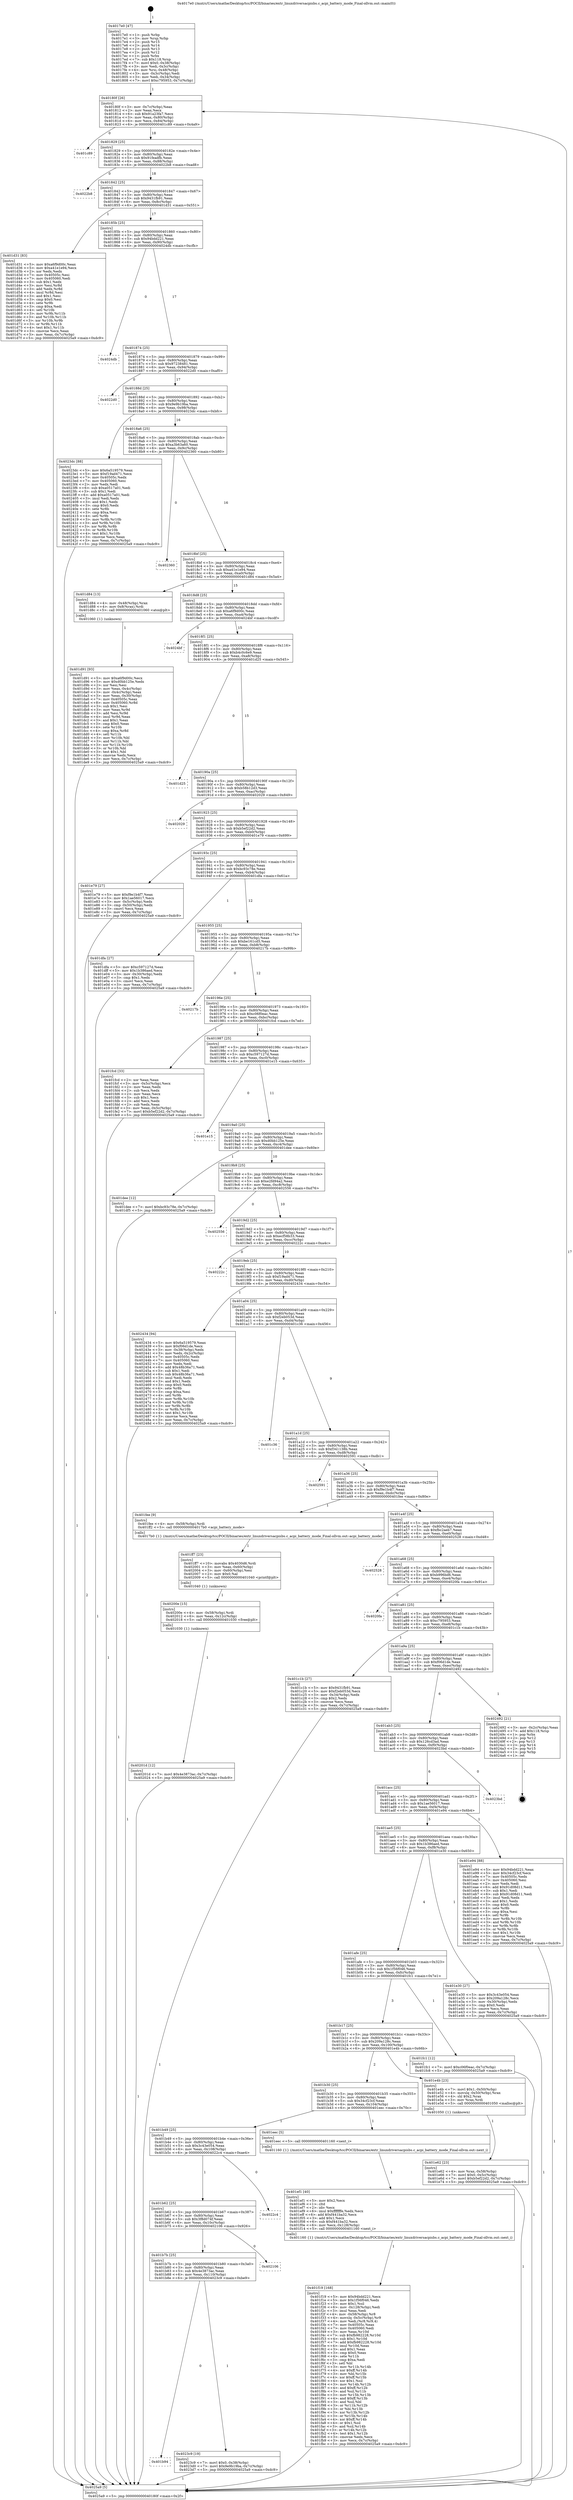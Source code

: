 digraph "0x4017e0" {
  label = "0x4017e0 (/mnt/c/Users/mathe/Desktop/tcc/POCII/binaries/extr_linuxdriversacpisbs.c_acpi_battery_mode_Final-ollvm.out::main(0))"
  labelloc = "t"
  node[shape=record]

  Entry [label="",width=0.3,height=0.3,shape=circle,fillcolor=black,style=filled]
  "0x40180f" [label="{
     0x40180f [26]\l
     | [instrs]\l
     &nbsp;&nbsp;0x40180f \<+3\>: mov -0x7c(%rbp),%eax\l
     &nbsp;&nbsp;0x401812 \<+2\>: mov %eax,%ecx\l
     &nbsp;&nbsp;0x401814 \<+6\>: sub $0x91a23fa7,%ecx\l
     &nbsp;&nbsp;0x40181a \<+3\>: mov %eax,-0x80(%rbp)\l
     &nbsp;&nbsp;0x40181d \<+6\>: mov %ecx,-0x84(%rbp)\l
     &nbsp;&nbsp;0x401823 \<+6\>: je 0000000000401c89 \<main+0x4a9\>\l
  }"]
  "0x401c89" [label="{
     0x401c89\l
  }", style=dashed]
  "0x401829" [label="{
     0x401829 [25]\l
     | [instrs]\l
     &nbsp;&nbsp;0x401829 \<+5\>: jmp 000000000040182e \<main+0x4e\>\l
     &nbsp;&nbsp;0x40182e \<+3\>: mov -0x80(%rbp),%eax\l
     &nbsp;&nbsp;0x401831 \<+5\>: sub $0x91feadfb,%eax\l
     &nbsp;&nbsp;0x401836 \<+6\>: mov %eax,-0x88(%rbp)\l
     &nbsp;&nbsp;0x40183c \<+6\>: je 00000000004022b8 \<main+0xad8\>\l
  }"]
  Exit [label="",width=0.3,height=0.3,shape=circle,fillcolor=black,style=filled,peripheries=2]
  "0x4022b8" [label="{
     0x4022b8\l
  }", style=dashed]
  "0x401842" [label="{
     0x401842 [25]\l
     | [instrs]\l
     &nbsp;&nbsp;0x401842 \<+5\>: jmp 0000000000401847 \<main+0x67\>\l
     &nbsp;&nbsp;0x401847 \<+3\>: mov -0x80(%rbp),%eax\l
     &nbsp;&nbsp;0x40184a \<+5\>: sub $0x9431fb91,%eax\l
     &nbsp;&nbsp;0x40184f \<+6\>: mov %eax,-0x8c(%rbp)\l
     &nbsp;&nbsp;0x401855 \<+6\>: je 0000000000401d31 \<main+0x551\>\l
  }"]
  "0x401b94" [label="{
     0x401b94\l
  }", style=dashed]
  "0x401d31" [label="{
     0x401d31 [83]\l
     | [instrs]\l
     &nbsp;&nbsp;0x401d31 \<+5\>: mov $0xa6f9d00c,%eax\l
     &nbsp;&nbsp;0x401d36 \<+5\>: mov $0xa41e1e94,%ecx\l
     &nbsp;&nbsp;0x401d3b \<+2\>: xor %edx,%edx\l
     &nbsp;&nbsp;0x401d3d \<+7\>: mov 0x40505c,%esi\l
     &nbsp;&nbsp;0x401d44 \<+7\>: mov 0x405060,%edi\l
     &nbsp;&nbsp;0x401d4b \<+3\>: sub $0x1,%edx\l
     &nbsp;&nbsp;0x401d4e \<+3\>: mov %esi,%r8d\l
     &nbsp;&nbsp;0x401d51 \<+3\>: add %edx,%r8d\l
     &nbsp;&nbsp;0x401d54 \<+4\>: imul %r8d,%esi\l
     &nbsp;&nbsp;0x401d58 \<+3\>: and $0x1,%esi\l
     &nbsp;&nbsp;0x401d5b \<+3\>: cmp $0x0,%esi\l
     &nbsp;&nbsp;0x401d5e \<+4\>: sete %r9b\l
     &nbsp;&nbsp;0x401d62 \<+3\>: cmp $0xa,%edi\l
     &nbsp;&nbsp;0x401d65 \<+4\>: setl %r10b\l
     &nbsp;&nbsp;0x401d69 \<+3\>: mov %r9b,%r11b\l
     &nbsp;&nbsp;0x401d6c \<+3\>: and %r10b,%r11b\l
     &nbsp;&nbsp;0x401d6f \<+3\>: xor %r10b,%r9b\l
     &nbsp;&nbsp;0x401d72 \<+3\>: or %r9b,%r11b\l
     &nbsp;&nbsp;0x401d75 \<+4\>: test $0x1,%r11b\l
     &nbsp;&nbsp;0x401d79 \<+3\>: cmovne %ecx,%eax\l
     &nbsp;&nbsp;0x401d7c \<+3\>: mov %eax,-0x7c(%rbp)\l
     &nbsp;&nbsp;0x401d7f \<+5\>: jmp 00000000004025a9 \<main+0xdc9\>\l
  }"]
  "0x40185b" [label="{
     0x40185b [25]\l
     | [instrs]\l
     &nbsp;&nbsp;0x40185b \<+5\>: jmp 0000000000401860 \<main+0x80\>\l
     &nbsp;&nbsp;0x401860 \<+3\>: mov -0x80(%rbp),%eax\l
     &nbsp;&nbsp;0x401863 \<+5\>: sub $0x94bdd221,%eax\l
     &nbsp;&nbsp;0x401868 \<+6\>: mov %eax,-0x90(%rbp)\l
     &nbsp;&nbsp;0x40186e \<+6\>: je 00000000004024db \<main+0xcfb\>\l
  }"]
  "0x4023c9" [label="{
     0x4023c9 [19]\l
     | [instrs]\l
     &nbsp;&nbsp;0x4023c9 \<+7\>: movl $0x0,-0x38(%rbp)\l
     &nbsp;&nbsp;0x4023d0 \<+7\>: movl $0x9e9b19ba,-0x7c(%rbp)\l
     &nbsp;&nbsp;0x4023d7 \<+5\>: jmp 00000000004025a9 \<main+0xdc9\>\l
  }"]
  "0x4024db" [label="{
     0x4024db\l
  }", style=dashed]
  "0x401874" [label="{
     0x401874 [25]\l
     | [instrs]\l
     &nbsp;&nbsp;0x401874 \<+5\>: jmp 0000000000401879 \<main+0x99\>\l
     &nbsp;&nbsp;0x401879 \<+3\>: mov -0x80(%rbp),%eax\l
     &nbsp;&nbsp;0x40187c \<+5\>: sub $0x97238481,%eax\l
     &nbsp;&nbsp;0x401881 \<+6\>: mov %eax,-0x94(%rbp)\l
     &nbsp;&nbsp;0x401887 \<+6\>: je 00000000004022d0 \<main+0xaf0\>\l
  }"]
  "0x401b7b" [label="{
     0x401b7b [25]\l
     | [instrs]\l
     &nbsp;&nbsp;0x401b7b \<+5\>: jmp 0000000000401b80 \<main+0x3a0\>\l
     &nbsp;&nbsp;0x401b80 \<+3\>: mov -0x80(%rbp),%eax\l
     &nbsp;&nbsp;0x401b83 \<+5\>: sub $0x4e3873ac,%eax\l
     &nbsp;&nbsp;0x401b88 \<+6\>: mov %eax,-0x110(%rbp)\l
     &nbsp;&nbsp;0x401b8e \<+6\>: je 00000000004023c9 \<main+0xbe9\>\l
  }"]
  "0x4022d0" [label="{
     0x4022d0\l
  }", style=dashed]
  "0x40188d" [label="{
     0x40188d [25]\l
     | [instrs]\l
     &nbsp;&nbsp;0x40188d \<+5\>: jmp 0000000000401892 \<main+0xb2\>\l
     &nbsp;&nbsp;0x401892 \<+3\>: mov -0x80(%rbp),%eax\l
     &nbsp;&nbsp;0x401895 \<+5\>: sub $0x9e9b19ba,%eax\l
     &nbsp;&nbsp;0x40189a \<+6\>: mov %eax,-0x98(%rbp)\l
     &nbsp;&nbsp;0x4018a0 \<+6\>: je 00000000004023dc \<main+0xbfc\>\l
  }"]
  "0x402106" [label="{
     0x402106\l
  }", style=dashed]
  "0x4023dc" [label="{
     0x4023dc [88]\l
     | [instrs]\l
     &nbsp;&nbsp;0x4023dc \<+5\>: mov $0x6a519579,%eax\l
     &nbsp;&nbsp;0x4023e1 \<+5\>: mov $0xf19ad471,%ecx\l
     &nbsp;&nbsp;0x4023e6 \<+7\>: mov 0x40505c,%edx\l
     &nbsp;&nbsp;0x4023ed \<+7\>: mov 0x405060,%esi\l
     &nbsp;&nbsp;0x4023f4 \<+2\>: mov %edx,%edi\l
     &nbsp;&nbsp;0x4023f6 \<+6\>: sub $0xa0517a01,%edi\l
     &nbsp;&nbsp;0x4023fc \<+3\>: sub $0x1,%edi\l
     &nbsp;&nbsp;0x4023ff \<+6\>: add $0xa0517a01,%edi\l
     &nbsp;&nbsp;0x402405 \<+3\>: imul %edi,%edx\l
     &nbsp;&nbsp;0x402408 \<+3\>: and $0x1,%edx\l
     &nbsp;&nbsp;0x40240b \<+3\>: cmp $0x0,%edx\l
     &nbsp;&nbsp;0x40240e \<+4\>: sete %r8b\l
     &nbsp;&nbsp;0x402412 \<+3\>: cmp $0xa,%esi\l
     &nbsp;&nbsp;0x402415 \<+4\>: setl %r9b\l
     &nbsp;&nbsp;0x402419 \<+3\>: mov %r8b,%r10b\l
     &nbsp;&nbsp;0x40241c \<+3\>: and %r9b,%r10b\l
     &nbsp;&nbsp;0x40241f \<+3\>: xor %r9b,%r8b\l
     &nbsp;&nbsp;0x402422 \<+3\>: or %r8b,%r10b\l
     &nbsp;&nbsp;0x402425 \<+4\>: test $0x1,%r10b\l
     &nbsp;&nbsp;0x402429 \<+3\>: cmovne %ecx,%eax\l
     &nbsp;&nbsp;0x40242c \<+3\>: mov %eax,-0x7c(%rbp)\l
     &nbsp;&nbsp;0x40242f \<+5\>: jmp 00000000004025a9 \<main+0xdc9\>\l
  }"]
  "0x4018a6" [label="{
     0x4018a6 [25]\l
     | [instrs]\l
     &nbsp;&nbsp;0x4018a6 \<+5\>: jmp 00000000004018ab \<main+0xcb\>\l
     &nbsp;&nbsp;0x4018ab \<+3\>: mov -0x80(%rbp),%eax\l
     &nbsp;&nbsp;0x4018ae \<+5\>: sub $0xa3b63a60,%eax\l
     &nbsp;&nbsp;0x4018b3 \<+6\>: mov %eax,-0x9c(%rbp)\l
     &nbsp;&nbsp;0x4018b9 \<+6\>: je 0000000000402360 \<main+0xb80\>\l
  }"]
  "0x401b62" [label="{
     0x401b62 [25]\l
     | [instrs]\l
     &nbsp;&nbsp;0x401b62 \<+5\>: jmp 0000000000401b67 \<main+0x387\>\l
     &nbsp;&nbsp;0x401b67 \<+3\>: mov -0x80(%rbp),%eax\l
     &nbsp;&nbsp;0x401b6a \<+5\>: sub $0x3f8d074f,%eax\l
     &nbsp;&nbsp;0x401b6f \<+6\>: mov %eax,-0x10c(%rbp)\l
     &nbsp;&nbsp;0x401b75 \<+6\>: je 0000000000402106 \<main+0x926\>\l
  }"]
  "0x402360" [label="{
     0x402360\l
  }", style=dashed]
  "0x4018bf" [label="{
     0x4018bf [25]\l
     | [instrs]\l
     &nbsp;&nbsp;0x4018bf \<+5\>: jmp 00000000004018c4 \<main+0xe4\>\l
     &nbsp;&nbsp;0x4018c4 \<+3\>: mov -0x80(%rbp),%eax\l
     &nbsp;&nbsp;0x4018c7 \<+5\>: sub $0xa41e1e94,%eax\l
     &nbsp;&nbsp;0x4018cc \<+6\>: mov %eax,-0xa0(%rbp)\l
     &nbsp;&nbsp;0x4018d2 \<+6\>: je 0000000000401d84 \<main+0x5a4\>\l
  }"]
  "0x4022c4" [label="{
     0x4022c4\l
  }", style=dashed]
  "0x401d84" [label="{
     0x401d84 [13]\l
     | [instrs]\l
     &nbsp;&nbsp;0x401d84 \<+4\>: mov -0x48(%rbp),%rax\l
     &nbsp;&nbsp;0x401d88 \<+4\>: mov 0x8(%rax),%rdi\l
     &nbsp;&nbsp;0x401d8c \<+5\>: call 0000000000401060 \<atoi@plt\>\l
     | [calls]\l
     &nbsp;&nbsp;0x401060 \{1\} (unknown)\l
  }"]
  "0x4018d8" [label="{
     0x4018d8 [25]\l
     | [instrs]\l
     &nbsp;&nbsp;0x4018d8 \<+5\>: jmp 00000000004018dd \<main+0xfd\>\l
     &nbsp;&nbsp;0x4018dd \<+3\>: mov -0x80(%rbp),%eax\l
     &nbsp;&nbsp;0x4018e0 \<+5\>: sub $0xa6f9d00c,%eax\l
     &nbsp;&nbsp;0x4018e5 \<+6\>: mov %eax,-0xa4(%rbp)\l
     &nbsp;&nbsp;0x4018eb \<+6\>: je 00000000004024bf \<main+0xcdf\>\l
  }"]
  "0x40201d" [label="{
     0x40201d [12]\l
     | [instrs]\l
     &nbsp;&nbsp;0x40201d \<+7\>: movl $0x4e3873ac,-0x7c(%rbp)\l
     &nbsp;&nbsp;0x402024 \<+5\>: jmp 00000000004025a9 \<main+0xdc9\>\l
  }"]
  "0x4024bf" [label="{
     0x4024bf\l
  }", style=dashed]
  "0x4018f1" [label="{
     0x4018f1 [25]\l
     | [instrs]\l
     &nbsp;&nbsp;0x4018f1 \<+5\>: jmp 00000000004018f6 \<main+0x116\>\l
     &nbsp;&nbsp;0x4018f6 \<+3\>: mov -0x80(%rbp),%eax\l
     &nbsp;&nbsp;0x4018f9 \<+5\>: sub $0xb4c0c6e9,%eax\l
     &nbsp;&nbsp;0x4018fe \<+6\>: mov %eax,-0xa8(%rbp)\l
     &nbsp;&nbsp;0x401904 \<+6\>: je 0000000000401d25 \<main+0x545\>\l
  }"]
  "0x40200e" [label="{
     0x40200e [15]\l
     | [instrs]\l
     &nbsp;&nbsp;0x40200e \<+4\>: mov -0x58(%rbp),%rdi\l
     &nbsp;&nbsp;0x402012 \<+6\>: mov %eax,-0x12c(%rbp)\l
     &nbsp;&nbsp;0x402018 \<+5\>: call 0000000000401030 \<free@plt\>\l
     | [calls]\l
     &nbsp;&nbsp;0x401030 \{1\} (unknown)\l
  }"]
  "0x401d25" [label="{
     0x401d25\l
  }", style=dashed]
  "0x40190a" [label="{
     0x40190a [25]\l
     | [instrs]\l
     &nbsp;&nbsp;0x40190a \<+5\>: jmp 000000000040190f \<main+0x12f\>\l
     &nbsp;&nbsp;0x40190f \<+3\>: mov -0x80(%rbp),%eax\l
     &nbsp;&nbsp;0x401912 \<+5\>: sub $0xb58b12d3,%eax\l
     &nbsp;&nbsp;0x401917 \<+6\>: mov %eax,-0xac(%rbp)\l
     &nbsp;&nbsp;0x40191d \<+6\>: je 0000000000402029 \<main+0x849\>\l
  }"]
  "0x401ff7" [label="{
     0x401ff7 [23]\l
     | [instrs]\l
     &nbsp;&nbsp;0x401ff7 \<+10\>: movabs $0x4030d6,%rdi\l
     &nbsp;&nbsp;0x402001 \<+3\>: mov %eax,-0x60(%rbp)\l
     &nbsp;&nbsp;0x402004 \<+3\>: mov -0x60(%rbp),%esi\l
     &nbsp;&nbsp;0x402007 \<+2\>: mov $0x0,%al\l
     &nbsp;&nbsp;0x402009 \<+5\>: call 0000000000401040 \<printf@plt\>\l
     | [calls]\l
     &nbsp;&nbsp;0x401040 \{1\} (unknown)\l
  }"]
  "0x402029" [label="{
     0x402029\l
  }", style=dashed]
  "0x401923" [label="{
     0x401923 [25]\l
     | [instrs]\l
     &nbsp;&nbsp;0x401923 \<+5\>: jmp 0000000000401928 \<main+0x148\>\l
     &nbsp;&nbsp;0x401928 \<+3\>: mov -0x80(%rbp),%eax\l
     &nbsp;&nbsp;0x40192b \<+5\>: sub $0xb5ef22d2,%eax\l
     &nbsp;&nbsp;0x401930 \<+6\>: mov %eax,-0xb0(%rbp)\l
     &nbsp;&nbsp;0x401936 \<+6\>: je 0000000000401e79 \<main+0x699\>\l
  }"]
  "0x401f19" [label="{
     0x401f19 [168]\l
     | [instrs]\l
     &nbsp;&nbsp;0x401f19 \<+5\>: mov $0x94bdd221,%ecx\l
     &nbsp;&nbsp;0x401f1e \<+5\>: mov $0x1f56f046,%edx\l
     &nbsp;&nbsp;0x401f23 \<+3\>: mov $0x1,%sil\l
     &nbsp;&nbsp;0x401f26 \<+6\>: mov -0x128(%rbp),%edi\l
     &nbsp;&nbsp;0x401f2c \<+3\>: imul %eax,%edi\l
     &nbsp;&nbsp;0x401f2f \<+4\>: mov -0x58(%rbp),%r8\l
     &nbsp;&nbsp;0x401f33 \<+4\>: movslq -0x5c(%rbp),%r9\l
     &nbsp;&nbsp;0x401f37 \<+4\>: mov %edi,(%r8,%r9,4)\l
     &nbsp;&nbsp;0x401f3b \<+7\>: mov 0x40505c,%eax\l
     &nbsp;&nbsp;0x401f42 \<+7\>: mov 0x405060,%edi\l
     &nbsp;&nbsp;0x401f49 \<+3\>: mov %eax,%r10d\l
     &nbsp;&nbsp;0x401f4c \<+7\>: sub $0xfb982228,%r10d\l
     &nbsp;&nbsp;0x401f53 \<+4\>: sub $0x1,%r10d\l
     &nbsp;&nbsp;0x401f57 \<+7\>: add $0xfb982228,%r10d\l
     &nbsp;&nbsp;0x401f5e \<+4\>: imul %r10d,%eax\l
     &nbsp;&nbsp;0x401f62 \<+3\>: and $0x1,%eax\l
     &nbsp;&nbsp;0x401f65 \<+3\>: cmp $0x0,%eax\l
     &nbsp;&nbsp;0x401f68 \<+4\>: sete %r11b\l
     &nbsp;&nbsp;0x401f6c \<+3\>: cmp $0xa,%edi\l
     &nbsp;&nbsp;0x401f6f \<+3\>: setl %bl\l
     &nbsp;&nbsp;0x401f72 \<+3\>: mov %r11b,%r14b\l
     &nbsp;&nbsp;0x401f75 \<+4\>: xor $0xff,%r14b\l
     &nbsp;&nbsp;0x401f79 \<+3\>: mov %bl,%r15b\l
     &nbsp;&nbsp;0x401f7c \<+4\>: xor $0xff,%r15b\l
     &nbsp;&nbsp;0x401f80 \<+4\>: xor $0x1,%sil\l
     &nbsp;&nbsp;0x401f84 \<+3\>: mov %r14b,%r12b\l
     &nbsp;&nbsp;0x401f87 \<+4\>: and $0xff,%r12b\l
     &nbsp;&nbsp;0x401f8b \<+3\>: and %sil,%r11b\l
     &nbsp;&nbsp;0x401f8e \<+3\>: mov %r15b,%r13b\l
     &nbsp;&nbsp;0x401f91 \<+4\>: and $0xff,%r13b\l
     &nbsp;&nbsp;0x401f95 \<+3\>: and %sil,%bl\l
     &nbsp;&nbsp;0x401f98 \<+3\>: or %r11b,%r12b\l
     &nbsp;&nbsp;0x401f9b \<+3\>: or %bl,%r13b\l
     &nbsp;&nbsp;0x401f9e \<+3\>: xor %r13b,%r12b\l
     &nbsp;&nbsp;0x401fa1 \<+3\>: or %r15b,%r14b\l
     &nbsp;&nbsp;0x401fa4 \<+4\>: xor $0xff,%r14b\l
     &nbsp;&nbsp;0x401fa8 \<+4\>: or $0x1,%sil\l
     &nbsp;&nbsp;0x401fac \<+3\>: and %sil,%r14b\l
     &nbsp;&nbsp;0x401faf \<+3\>: or %r14b,%r12b\l
     &nbsp;&nbsp;0x401fb2 \<+4\>: test $0x1,%r12b\l
     &nbsp;&nbsp;0x401fb6 \<+3\>: cmovne %edx,%ecx\l
     &nbsp;&nbsp;0x401fb9 \<+3\>: mov %ecx,-0x7c(%rbp)\l
     &nbsp;&nbsp;0x401fbc \<+5\>: jmp 00000000004025a9 \<main+0xdc9\>\l
  }"]
  "0x401e79" [label="{
     0x401e79 [27]\l
     | [instrs]\l
     &nbsp;&nbsp;0x401e79 \<+5\>: mov $0xf9e1b4f7,%eax\l
     &nbsp;&nbsp;0x401e7e \<+5\>: mov $0x1ae56017,%ecx\l
     &nbsp;&nbsp;0x401e83 \<+3\>: mov -0x5c(%rbp),%edx\l
     &nbsp;&nbsp;0x401e86 \<+3\>: cmp -0x50(%rbp),%edx\l
     &nbsp;&nbsp;0x401e89 \<+3\>: cmovl %ecx,%eax\l
     &nbsp;&nbsp;0x401e8c \<+3\>: mov %eax,-0x7c(%rbp)\l
     &nbsp;&nbsp;0x401e8f \<+5\>: jmp 00000000004025a9 \<main+0xdc9\>\l
  }"]
  "0x40193c" [label="{
     0x40193c [25]\l
     | [instrs]\l
     &nbsp;&nbsp;0x40193c \<+5\>: jmp 0000000000401941 \<main+0x161\>\l
     &nbsp;&nbsp;0x401941 \<+3\>: mov -0x80(%rbp),%eax\l
     &nbsp;&nbsp;0x401944 \<+5\>: sub $0xbc93c78e,%eax\l
     &nbsp;&nbsp;0x401949 \<+6\>: mov %eax,-0xb4(%rbp)\l
     &nbsp;&nbsp;0x40194f \<+6\>: je 0000000000401dfa \<main+0x61a\>\l
  }"]
  "0x401ef1" [label="{
     0x401ef1 [40]\l
     | [instrs]\l
     &nbsp;&nbsp;0x401ef1 \<+5\>: mov $0x2,%ecx\l
     &nbsp;&nbsp;0x401ef6 \<+1\>: cltd\l
     &nbsp;&nbsp;0x401ef7 \<+2\>: idiv %ecx\l
     &nbsp;&nbsp;0x401ef9 \<+6\>: imul $0xfffffffe,%edx,%ecx\l
     &nbsp;&nbsp;0x401eff \<+6\>: add $0xf441ba32,%ecx\l
     &nbsp;&nbsp;0x401f05 \<+3\>: add $0x1,%ecx\l
     &nbsp;&nbsp;0x401f08 \<+6\>: sub $0xf441ba32,%ecx\l
     &nbsp;&nbsp;0x401f0e \<+6\>: mov %ecx,-0x128(%rbp)\l
     &nbsp;&nbsp;0x401f14 \<+5\>: call 0000000000401160 \<next_i\>\l
     | [calls]\l
     &nbsp;&nbsp;0x401160 \{1\} (/mnt/c/Users/mathe/Desktop/tcc/POCII/binaries/extr_linuxdriversacpisbs.c_acpi_battery_mode_Final-ollvm.out::next_i)\l
  }"]
  "0x401dfa" [label="{
     0x401dfa [27]\l
     | [instrs]\l
     &nbsp;&nbsp;0x401dfa \<+5\>: mov $0xc597127d,%eax\l
     &nbsp;&nbsp;0x401dff \<+5\>: mov $0x1b386aed,%ecx\l
     &nbsp;&nbsp;0x401e04 \<+3\>: mov -0x30(%rbp),%edx\l
     &nbsp;&nbsp;0x401e07 \<+3\>: cmp $0x1,%edx\l
     &nbsp;&nbsp;0x401e0a \<+3\>: cmovl %ecx,%eax\l
     &nbsp;&nbsp;0x401e0d \<+3\>: mov %eax,-0x7c(%rbp)\l
     &nbsp;&nbsp;0x401e10 \<+5\>: jmp 00000000004025a9 \<main+0xdc9\>\l
  }"]
  "0x401955" [label="{
     0x401955 [25]\l
     | [instrs]\l
     &nbsp;&nbsp;0x401955 \<+5\>: jmp 000000000040195a \<main+0x17a\>\l
     &nbsp;&nbsp;0x40195a \<+3\>: mov -0x80(%rbp),%eax\l
     &nbsp;&nbsp;0x40195d \<+5\>: sub $0xbe161cd5,%eax\l
     &nbsp;&nbsp;0x401962 \<+6\>: mov %eax,-0xb8(%rbp)\l
     &nbsp;&nbsp;0x401968 \<+6\>: je 000000000040217b \<main+0x99b\>\l
  }"]
  "0x401b49" [label="{
     0x401b49 [25]\l
     | [instrs]\l
     &nbsp;&nbsp;0x401b49 \<+5\>: jmp 0000000000401b4e \<main+0x36e\>\l
     &nbsp;&nbsp;0x401b4e \<+3\>: mov -0x80(%rbp),%eax\l
     &nbsp;&nbsp;0x401b51 \<+5\>: sub $0x3c43e054,%eax\l
     &nbsp;&nbsp;0x401b56 \<+6\>: mov %eax,-0x108(%rbp)\l
     &nbsp;&nbsp;0x401b5c \<+6\>: je 00000000004022c4 \<main+0xae4\>\l
  }"]
  "0x40217b" [label="{
     0x40217b\l
  }", style=dashed]
  "0x40196e" [label="{
     0x40196e [25]\l
     | [instrs]\l
     &nbsp;&nbsp;0x40196e \<+5\>: jmp 0000000000401973 \<main+0x193\>\l
     &nbsp;&nbsp;0x401973 \<+3\>: mov -0x80(%rbp),%eax\l
     &nbsp;&nbsp;0x401976 \<+5\>: sub $0xc06f0eac,%eax\l
     &nbsp;&nbsp;0x40197b \<+6\>: mov %eax,-0xbc(%rbp)\l
     &nbsp;&nbsp;0x401981 \<+6\>: je 0000000000401fcd \<main+0x7ed\>\l
  }"]
  "0x401eec" [label="{
     0x401eec [5]\l
     | [instrs]\l
     &nbsp;&nbsp;0x401eec \<+5\>: call 0000000000401160 \<next_i\>\l
     | [calls]\l
     &nbsp;&nbsp;0x401160 \{1\} (/mnt/c/Users/mathe/Desktop/tcc/POCII/binaries/extr_linuxdriversacpisbs.c_acpi_battery_mode_Final-ollvm.out::next_i)\l
  }"]
  "0x401fcd" [label="{
     0x401fcd [33]\l
     | [instrs]\l
     &nbsp;&nbsp;0x401fcd \<+2\>: xor %eax,%eax\l
     &nbsp;&nbsp;0x401fcf \<+3\>: mov -0x5c(%rbp),%ecx\l
     &nbsp;&nbsp;0x401fd2 \<+2\>: mov %eax,%edx\l
     &nbsp;&nbsp;0x401fd4 \<+2\>: sub %ecx,%edx\l
     &nbsp;&nbsp;0x401fd6 \<+2\>: mov %eax,%ecx\l
     &nbsp;&nbsp;0x401fd8 \<+3\>: sub $0x1,%ecx\l
     &nbsp;&nbsp;0x401fdb \<+2\>: add %ecx,%edx\l
     &nbsp;&nbsp;0x401fdd \<+2\>: sub %edx,%eax\l
     &nbsp;&nbsp;0x401fdf \<+3\>: mov %eax,-0x5c(%rbp)\l
     &nbsp;&nbsp;0x401fe2 \<+7\>: movl $0xb5ef22d2,-0x7c(%rbp)\l
     &nbsp;&nbsp;0x401fe9 \<+5\>: jmp 00000000004025a9 \<main+0xdc9\>\l
  }"]
  "0x401987" [label="{
     0x401987 [25]\l
     | [instrs]\l
     &nbsp;&nbsp;0x401987 \<+5\>: jmp 000000000040198c \<main+0x1ac\>\l
     &nbsp;&nbsp;0x40198c \<+3\>: mov -0x80(%rbp),%eax\l
     &nbsp;&nbsp;0x40198f \<+5\>: sub $0xc597127d,%eax\l
     &nbsp;&nbsp;0x401994 \<+6\>: mov %eax,-0xc0(%rbp)\l
     &nbsp;&nbsp;0x40199a \<+6\>: je 0000000000401e15 \<main+0x635\>\l
  }"]
  "0x401e62" [label="{
     0x401e62 [23]\l
     | [instrs]\l
     &nbsp;&nbsp;0x401e62 \<+4\>: mov %rax,-0x58(%rbp)\l
     &nbsp;&nbsp;0x401e66 \<+7\>: movl $0x0,-0x5c(%rbp)\l
     &nbsp;&nbsp;0x401e6d \<+7\>: movl $0xb5ef22d2,-0x7c(%rbp)\l
     &nbsp;&nbsp;0x401e74 \<+5\>: jmp 00000000004025a9 \<main+0xdc9\>\l
  }"]
  "0x401e15" [label="{
     0x401e15\l
  }", style=dashed]
  "0x4019a0" [label="{
     0x4019a0 [25]\l
     | [instrs]\l
     &nbsp;&nbsp;0x4019a0 \<+5\>: jmp 00000000004019a5 \<main+0x1c5\>\l
     &nbsp;&nbsp;0x4019a5 \<+3\>: mov -0x80(%rbp),%eax\l
     &nbsp;&nbsp;0x4019a8 \<+5\>: sub $0xd0bb125e,%eax\l
     &nbsp;&nbsp;0x4019ad \<+6\>: mov %eax,-0xc4(%rbp)\l
     &nbsp;&nbsp;0x4019b3 \<+6\>: je 0000000000401dee \<main+0x60e\>\l
  }"]
  "0x401b30" [label="{
     0x401b30 [25]\l
     | [instrs]\l
     &nbsp;&nbsp;0x401b30 \<+5\>: jmp 0000000000401b35 \<main+0x355\>\l
     &nbsp;&nbsp;0x401b35 \<+3\>: mov -0x80(%rbp),%eax\l
     &nbsp;&nbsp;0x401b38 \<+5\>: sub $0x34cf23cf,%eax\l
     &nbsp;&nbsp;0x401b3d \<+6\>: mov %eax,-0x104(%rbp)\l
     &nbsp;&nbsp;0x401b43 \<+6\>: je 0000000000401eec \<main+0x70c\>\l
  }"]
  "0x401dee" [label="{
     0x401dee [12]\l
     | [instrs]\l
     &nbsp;&nbsp;0x401dee \<+7\>: movl $0xbc93c78e,-0x7c(%rbp)\l
     &nbsp;&nbsp;0x401df5 \<+5\>: jmp 00000000004025a9 \<main+0xdc9\>\l
  }"]
  "0x4019b9" [label="{
     0x4019b9 [25]\l
     | [instrs]\l
     &nbsp;&nbsp;0x4019b9 \<+5\>: jmp 00000000004019be \<main+0x1de\>\l
     &nbsp;&nbsp;0x4019be \<+3\>: mov -0x80(%rbp),%eax\l
     &nbsp;&nbsp;0x4019c1 \<+5\>: sub $0xe2fd94a2,%eax\l
     &nbsp;&nbsp;0x4019c6 \<+6\>: mov %eax,-0xc8(%rbp)\l
     &nbsp;&nbsp;0x4019cc \<+6\>: je 0000000000402556 \<main+0xd76\>\l
  }"]
  "0x401e4b" [label="{
     0x401e4b [23]\l
     | [instrs]\l
     &nbsp;&nbsp;0x401e4b \<+7\>: movl $0x1,-0x50(%rbp)\l
     &nbsp;&nbsp;0x401e52 \<+4\>: movslq -0x50(%rbp),%rax\l
     &nbsp;&nbsp;0x401e56 \<+4\>: shl $0x2,%rax\l
     &nbsp;&nbsp;0x401e5a \<+3\>: mov %rax,%rdi\l
     &nbsp;&nbsp;0x401e5d \<+5\>: call 0000000000401050 \<malloc@plt\>\l
     | [calls]\l
     &nbsp;&nbsp;0x401050 \{1\} (unknown)\l
  }"]
  "0x402556" [label="{
     0x402556\l
  }", style=dashed]
  "0x4019d2" [label="{
     0x4019d2 [25]\l
     | [instrs]\l
     &nbsp;&nbsp;0x4019d2 \<+5\>: jmp 00000000004019d7 \<main+0x1f7\>\l
     &nbsp;&nbsp;0x4019d7 \<+3\>: mov -0x80(%rbp),%eax\l
     &nbsp;&nbsp;0x4019da \<+5\>: sub $0xecf58b33,%eax\l
     &nbsp;&nbsp;0x4019df \<+6\>: mov %eax,-0xcc(%rbp)\l
     &nbsp;&nbsp;0x4019e5 \<+6\>: je 000000000040222c \<main+0xa4c\>\l
  }"]
  "0x401b17" [label="{
     0x401b17 [25]\l
     | [instrs]\l
     &nbsp;&nbsp;0x401b17 \<+5\>: jmp 0000000000401b1c \<main+0x33c\>\l
     &nbsp;&nbsp;0x401b1c \<+3\>: mov -0x80(%rbp),%eax\l
     &nbsp;&nbsp;0x401b1f \<+5\>: sub $0x209a128c,%eax\l
     &nbsp;&nbsp;0x401b24 \<+6\>: mov %eax,-0x100(%rbp)\l
     &nbsp;&nbsp;0x401b2a \<+6\>: je 0000000000401e4b \<main+0x66b\>\l
  }"]
  "0x40222c" [label="{
     0x40222c\l
  }", style=dashed]
  "0x4019eb" [label="{
     0x4019eb [25]\l
     | [instrs]\l
     &nbsp;&nbsp;0x4019eb \<+5\>: jmp 00000000004019f0 \<main+0x210\>\l
     &nbsp;&nbsp;0x4019f0 \<+3\>: mov -0x80(%rbp),%eax\l
     &nbsp;&nbsp;0x4019f3 \<+5\>: sub $0xf19ad471,%eax\l
     &nbsp;&nbsp;0x4019f8 \<+6\>: mov %eax,-0xd0(%rbp)\l
     &nbsp;&nbsp;0x4019fe \<+6\>: je 0000000000402434 \<main+0xc54\>\l
  }"]
  "0x401fc1" [label="{
     0x401fc1 [12]\l
     | [instrs]\l
     &nbsp;&nbsp;0x401fc1 \<+7\>: movl $0xc06f0eac,-0x7c(%rbp)\l
     &nbsp;&nbsp;0x401fc8 \<+5\>: jmp 00000000004025a9 \<main+0xdc9\>\l
  }"]
  "0x402434" [label="{
     0x402434 [94]\l
     | [instrs]\l
     &nbsp;&nbsp;0x402434 \<+5\>: mov $0x6a519579,%eax\l
     &nbsp;&nbsp;0x402439 \<+5\>: mov $0xf06d1de,%ecx\l
     &nbsp;&nbsp;0x40243e \<+3\>: mov -0x38(%rbp),%edx\l
     &nbsp;&nbsp;0x402441 \<+3\>: mov %edx,-0x2c(%rbp)\l
     &nbsp;&nbsp;0x402444 \<+7\>: mov 0x40505c,%edx\l
     &nbsp;&nbsp;0x40244b \<+7\>: mov 0x405060,%esi\l
     &nbsp;&nbsp;0x402452 \<+2\>: mov %edx,%edi\l
     &nbsp;&nbsp;0x402454 \<+6\>: add $0x48b36a71,%edi\l
     &nbsp;&nbsp;0x40245a \<+3\>: sub $0x1,%edi\l
     &nbsp;&nbsp;0x40245d \<+6\>: sub $0x48b36a71,%edi\l
     &nbsp;&nbsp;0x402463 \<+3\>: imul %edi,%edx\l
     &nbsp;&nbsp;0x402466 \<+3\>: and $0x1,%edx\l
     &nbsp;&nbsp;0x402469 \<+3\>: cmp $0x0,%edx\l
     &nbsp;&nbsp;0x40246c \<+4\>: sete %r8b\l
     &nbsp;&nbsp;0x402470 \<+3\>: cmp $0xa,%esi\l
     &nbsp;&nbsp;0x402473 \<+4\>: setl %r9b\l
     &nbsp;&nbsp;0x402477 \<+3\>: mov %r8b,%r10b\l
     &nbsp;&nbsp;0x40247a \<+3\>: and %r9b,%r10b\l
     &nbsp;&nbsp;0x40247d \<+3\>: xor %r9b,%r8b\l
     &nbsp;&nbsp;0x402480 \<+3\>: or %r8b,%r10b\l
     &nbsp;&nbsp;0x402483 \<+4\>: test $0x1,%r10b\l
     &nbsp;&nbsp;0x402487 \<+3\>: cmovne %ecx,%eax\l
     &nbsp;&nbsp;0x40248a \<+3\>: mov %eax,-0x7c(%rbp)\l
     &nbsp;&nbsp;0x40248d \<+5\>: jmp 00000000004025a9 \<main+0xdc9\>\l
  }"]
  "0x401a04" [label="{
     0x401a04 [25]\l
     | [instrs]\l
     &nbsp;&nbsp;0x401a04 \<+5\>: jmp 0000000000401a09 \<main+0x229\>\l
     &nbsp;&nbsp;0x401a09 \<+3\>: mov -0x80(%rbp),%eax\l
     &nbsp;&nbsp;0x401a0c \<+5\>: sub $0xf2eb053d,%eax\l
     &nbsp;&nbsp;0x401a11 \<+6\>: mov %eax,-0xd4(%rbp)\l
     &nbsp;&nbsp;0x401a17 \<+6\>: je 0000000000401c36 \<main+0x456\>\l
  }"]
  "0x401afe" [label="{
     0x401afe [25]\l
     | [instrs]\l
     &nbsp;&nbsp;0x401afe \<+5\>: jmp 0000000000401b03 \<main+0x323\>\l
     &nbsp;&nbsp;0x401b03 \<+3\>: mov -0x80(%rbp),%eax\l
     &nbsp;&nbsp;0x401b06 \<+5\>: sub $0x1f56f046,%eax\l
     &nbsp;&nbsp;0x401b0b \<+6\>: mov %eax,-0xfc(%rbp)\l
     &nbsp;&nbsp;0x401b11 \<+6\>: je 0000000000401fc1 \<main+0x7e1\>\l
  }"]
  "0x401c36" [label="{
     0x401c36\l
  }", style=dashed]
  "0x401a1d" [label="{
     0x401a1d [25]\l
     | [instrs]\l
     &nbsp;&nbsp;0x401a1d \<+5\>: jmp 0000000000401a22 \<main+0x242\>\l
     &nbsp;&nbsp;0x401a22 \<+3\>: mov -0x80(%rbp),%eax\l
     &nbsp;&nbsp;0x401a25 \<+5\>: sub $0xf341138b,%eax\l
     &nbsp;&nbsp;0x401a2a \<+6\>: mov %eax,-0xd8(%rbp)\l
     &nbsp;&nbsp;0x401a30 \<+6\>: je 0000000000402591 \<main+0xdb1\>\l
  }"]
  "0x401e30" [label="{
     0x401e30 [27]\l
     | [instrs]\l
     &nbsp;&nbsp;0x401e30 \<+5\>: mov $0x3c43e054,%eax\l
     &nbsp;&nbsp;0x401e35 \<+5\>: mov $0x209a128c,%ecx\l
     &nbsp;&nbsp;0x401e3a \<+3\>: mov -0x30(%rbp),%edx\l
     &nbsp;&nbsp;0x401e3d \<+3\>: cmp $0x0,%edx\l
     &nbsp;&nbsp;0x401e40 \<+3\>: cmove %ecx,%eax\l
     &nbsp;&nbsp;0x401e43 \<+3\>: mov %eax,-0x7c(%rbp)\l
     &nbsp;&nbsp;0x401e46 \<+5\>: jmp 00000000004025a9 \<main+0xdc9\>\l
  }"]
  "0x402591" [label="{
     0x402591\l
  }", style=dashed]
  "0x401a36" [label="{
     0x401a36 [25]\l
     | [instrs]\l
     &nbsp;&nbsp;0x401a36 \<+5\>: jmp 0000000000401a3b \<main+0x25b\>\l
     &nbsp;&nbsp;0x401a3b \<+3\>: mov -0x80(%rbp),%eax\l
     &nbsp;&nbsp;0x401a3e \<+5\>: sub $0xf9e1b4f7,%eax\l
     &nbsp;&nbsp;0x401a43 \<+6\>: mov %eax,-0xdc(%rbp)\l
     &nbsp;&nbsp;0x401a49 \<+6\>: je 0000000000401fee \<main+0x80e\>\l
  }"]
  "0x401ae5" [label="{
     0x401ae5 [25]\l
     | [instrs]\l
     &nbsp;&nbsp;0x401ae5 \<+5\>: jmp 0000000000401aea \<main+0x30a\>\l
     &nbsp;&nbsp;0x401aea \<+3\>: mov -0x80(%rbp),%eax\l
     &nbsp;&nbsp;0x401aed \<+5\>: sub $0x1b386aed,%eax\l
     &nbsp;&nbsp;0x401af2 \<+6\>: mov %eax,-0xf8(%rbp)\l
     &nbsp;&nbsp;0x401af8 \<+6\>: je 0000000000401e30 \<main+0x650\>\l
  }"]
  "0x401fee" [label="{
     0x401fee [9]\l
     | [instrs]\l
     &nbsp;&nbsp;0x401fee \<+4\>: mov -0x58(%rbp),%rdi\l
     &nbsp;&nbsp;0x401ff2 \<+5\>: call 00000000004017b0 \<acpi_battery_mode\>\l
     | [calls]\l
     &nbsp;&nbsp;0x4017b0 \{1\} (/mnt/c/Users/mathe/Desktop/tcc/POCII/binaries/extr_linuxdriversacpisbs.c_acpi_battery_mode_Final-ollvm.out::acpi_battery_mode)\l
  }"]
  "0x401a4f" [label="{
     0x401a4f [25]\l
     | [instrs]\l
     &nbsp;&nbsp;0x401a4f \<+5\>: jmp 0000000000401a54 \<main+0x274\>\l
     &nbsp;&nbsp;0x401a54 \<+3\>: mov -0x80(%rbp),%eax\l
     &nbsp;&nbsp;0x401a57 \<+5\>: sub $0xfbc2aeb7,%eax\l
     &nbsp;&nbsp;0x401a5c \<+6\>: mov %eax,-0xe0(%rbp)\l
     &nbsp;&nbsp;0x401a62 \<+6\>: je 0000000000402528 \<main+0xd48\>\l
  }"]
  "0x401e94" [label="{
     0x401e94 [88]\l
     | [instrs]\l
     &nbsp;&nbsp;0x401e94 \<+5\>: mov $0x94bdd221,%eax\l
     &nbsp;&nbsp;0x401e99 \<+5\>: mov $0x34cf23cf,%ecx\l
     &nbsp;&nbsp;0x401e9e \<+7\>: mov 0x40505c,%edx\l
     &nbsp;&nbsp;0x401ea5 \<+7\>: mov 0x405060,%esi\l
     &nbsp;&nbsp;0x401eac \<+2\>: mov %edx,%edi\l
     &nbsp;&nbsp;0x401eae \<+6\>: add $0x91d08d11,%edi\l
     &nbsp;&nbsp;0x401eb4 \<+3\>: sub $0x1,%edi\l
     &nbsp;&nbsp;0x401eb7 \<+6\>: sub $0x91d08d11,%edi\l
     &nbsp;&nbsp;0x401ebd \<+3\>: imul %edi,%edx\l
     &nbsp;&nbsp;0x401ec0 \<+3\>: and $0x1,%edx\l
     &nbsp;&nbsp;0x401ec3 \<+3\>: cmp $0x0,%edx\l
     &nbsp;&nbsp;0x401ec6 \<+4\>: sete %r8b\l
     &nbsp;&nbsp;0x401eca \<+3\>: cmp $0xa,%esi\l
     &nbsp;&nbsp;0x401ecd \<+4\>: setl %r9b\l
     &nbsp;&nbsp;0x401ed1 \<+3\>: mov %r8b,%r10b\l
     &nbsp;&nbsp;0x401ed4 \<+3\>: and %r9b,%r10b\l
     &nbsp;&nbsp;0x401ed7 \<+3\>: xor %r9b,%r8b\l
     &nbsp;&nbsp;0x401eda \<+3\>: or %r8b,%r10b\l
     &nbsp;&nbsp;0x401edd \<+4\>: test $0x1,%r10b\l
     &nbsp;&nbsp;0x401ee1 \<+3\>: cmovne %ecx,%eax\l
     &nbsp;&nbsp;0x401ee4 \<+3\>: mov %eax,-0x7c(%rbp)\l
     &nbsp;&nbsp;0x401ee7 \<+5\>: jmp 00000000004025a9 \<main+0xdc9\>\l
  }"]
  "0x402528" [label="{
     0x402528\l
  }", style=dashed]
  "0x401a68" [label="{
     0x401a68 [25]\l
     | [instrs]\l
     &nbsp;&nbsp;0x401a68 \<+5\>: jmp 0000000000401a6d \<main+0x28d\>\l
     &nbsp;&nbsp;0x401a6d \<+3\>: mov -0x80(%rbp),%eax\l
     &nbsp;&nbsp;0x401a70 \<+5\>: sub $0xb996bd6,%eax\l
     &nbsp;&nbsp;0x401a75 \<+6\>: mov %eax,-0xe4(%rbp)\l
     &nbsp;&nbsp;0x401a7b \<+6\>: je 00000000004020fa \<main+0x91a\>\l
  }"]
  "0x401acc" [label="{
     0x401acc [25]\l
     | [instrs]\l
     &nbsp;&nbsp;0x401acc \<+5\>: jmp 0000000000401ad1 \<main+0x2f1\>\l
     &nbsp;&nbsp;0x401ad1 \<+3\>: mov -0x80(%rbp),%eax\l
     &nbsp;&nbsp;0x401ad4 \<+5\>: sub $0x1ae56017,%eax\l
     &nbsp;&nbsp;0x401ad9 \<+6\>: mov %eax,-0xf4(%rbp)\l
     &nbsp;&nbsp;0x401adf \<+6\>: je 0000000000401e94 \<main+0x6b4\>\l
  }"]
  "0x4020fa" [label="{
     0x4020fa\l
  }", style=dashed]
  "0x401a81" [label="{
     0x401a81 [25]\l
     | [instrs]\l
     &nbsp;&nbsp;0x401a81 \<+5\>: jmp 0000000000401a86 \<main+0x2a6\>\l
     &nbsp;&nbsp;0x401a86 \<+3\>: mov -0x80(%rbp),%eax\l
     &nbsp;&nbsp;0x401a89 \<+5\>: sub $0xc795953,%eax\l
     &nbsp;&nbsp;0x401a8e \<+6\>: mov %eax,-0xe8(%rbp)\l
     &nbsp;&nbsp;0x401a94 \<+6\>: je 0000000000401c1b \<main+0x43b\>\l
  }"]
  "0x4023bd" [label="{
     0x4023bd\l
  }", style=dashed]
  "0x401c1b" [label="{
     0x401c1b [27]\l
     | [instrs]\l
     &nbsp;&nbsp;0x401c1b \<+5\>: mov $0x9431fb91,%eax\l
     &nbsp;&nbsp;0x401c20 \<+5\>: mov $0xf2eb053d,%ecx\l
     &nbsp;&nbsp;0x401c25 \<+3\>: mov -0x34(%rbp),%edx\l
     &nbsp;&nbsp;0x401c28 \<+3\>: cmp $0x2,%edx\l
     &nbsp;&nbsp;0x401c2b \<+3\>: cmovne %ecx,%eax\l
     &nbsp;&nbsp;0x401c2e \<+3\>: mov %eax,-0x7c(%rbp)\l
     &nbsp;&nbsp;0x401c31 \<+5\>: jmp 00000000004025a9 \<main+0xdc9\>\l
  }"]
  "0x401a9a" [label="{
     0x401a9a [25]\l
     | [instrs]\l
     &nbsp;&nbsp;0x401a9a \<+5\>: jmp 0000000000401a9f \<main+0x2bf\>\l
     &nbsp;&nbsp;0x401a9f \<+3\>: mov -0x80(%rbp),%eax\l
     &nbsp;&nbsp;0x401aa2 \<+5\>: sub $0xf06d1de,%eax\l
     &nbsp;&nbsp;0x401aa7 \<+6\>: mov %eax,-0xec(%rbp)\l
     &nbsp;&nbsp;0x401aad \<+6\>: je 0000000000402492 \<main+0xcb2\>\l
  }"]
  "0x4025a9" [label="{
     0x4025a9 [5]\l
     | [instrs]\l
     &nbsp;&nbsp;0x4025a9 \<+5\>: jmp 000000000040180f \<main+0x2f\>\l
  }"]
  "0x4017e0" [label="{
     0x4017e0 [47]\l
     | [instrs]\l
     &nbsp;&nbsp;0x4017e0 \<+1\>: push %rbp\l
     &nbsp;&nbsp;0x4017e1 \<+3\>: mov %rsp,%rbp\l
     &nbsp;&nbsp;0x4017e4 \<+2\>: push %r15\l
     &nbsp;&nbsp;0x4017e6 \<+2\>: push %r14\l
     &nbsp;&nbsp;0x4017e8 \<+2\>: push %r13\l
     &nbsp;&nbsp;0x4017ea \<+2\>: push %r12\l
     &nbsp;&nbsp;0x4017ec \<+1\>: push %rbx\l
     &nbsp;&nbsp;0x4017ed \<+7\>: sub $0x118,%rsp\l
     &nbsp;&nbsp;0x4017f4 \<+7\>: movl $0x0,-0x38(%rbp)\l
     &nbsp;&nbsp;0x4017fb \<+3\>: mov %edi,-0x3c(%rbp)\l
     &nbsp;&nbsp;0x4017fe \<+4\>: mov %rsi,-0x48(%rbp)\l
     &nbsp;&nbsp;0x401802 \<+3\>: mov -0x3c(%rbp),%edi\l
     &nbsp;&nbsp;0x401805 \<+3\>: mov %edi,-0x34(%rbp)\l
     &nbsp;&nbsp;0x401808 \<+7\>: movl $0xc795953,-0x7c(%rbp)\l
  }"]
  "0x401d91" [label="{
     0x401d91 [93]\l
     | [instrs]\l
     &nbsp;&nbsp;0x401d91 \<+5\>: mov $0xa6f9d00c,%ecx\l
     &nbsp;&nbsp;0x401d96 \<+5\>: mov $0xd0bb125e,%edx\l
     &nbsp;&nbsp;0x401d9b \<+2\>: xor %esi,%esi\l
     &nbsp;&nbsp;0x401d9d \<+3\>: mov %eax,-0x4c(%rbp)\l
     &nbsp;&nbsp;0x401da0 \<+3\>: mov -0x4c(%rbp),%eax\l
     &nbsp;&nbsp;0x401da3 \<+3\>: mov %eax,-0x30(%rbp)\l
     &nbsp;&nbsp;0x401da6 \<+7\>: mov 0x40505c,%eax\l
     &nbsp;&nbsp;0x401dad \<+8\>: mov 0x405060,%r8d\l
     &nbsp;&nbsp;0x401db5 \<+3\>: sub $0x1,%esi\l
     &nbsp;&nbsp;0x401db8 \<+3\>: mov %eax,%r9d\l
     &nbsp;&nbsp;0x401dbb \<+3\>: add %esi,%r9d\l
     &nbsp;&nbsp;0x401dbe \<+4\>: imul %r9d,%eax\l
     &nbsp;&nbsp;0x401dc2 \<+3\>: and $0x1,%eax\l
     &nbsp;&nbsp;0x401dc5 \<+3\>: cmp $0x0,%eax\l
     &nbsp;&nbsp;0x401dc8 \<+4\>: sete %r10b\l
     &nbsp;&nbsp;0x401dcc \<+4\>: cmp $0xa,%r8d\l
     &nbsp;&nbsp;0x401dd0 \<+4\>: setl %r11b\l
     &nbsp;&nbsp;0x401dd4 \<+3\>: mov %r10b,%bl\l
     &nbsp;&nbsp;0x401dd7 \<+3\>: and %r11b,%bl\l
     &nbsp;&nbsp;0x401dda \<+3\>: xor %r11b,%r10b\l
     &nbsp;&nbsp;0x401ddd \<+3\>: or %r10b,%bl\l
     &nbsp;&nbsp;0x401de0 \<+3\>: test $0x1,%bl\l
     &nbsp;&nbsp;0x401de3 \<+3\>: cmovne %edx,%ecx\l
     &nbsp;&nbsp;0x401de6 \<+3\>: mov %ecx,-0x7c(%rbp)\l
     &nbsp;&nbsp;0x401de9 \<+5\>: jmp 00000000004025a9 \<main+0xdc9\>\l
  }"]
  "0x401ab3" [label="{
     0x401ab3 [25]\l
     | [instrs]\l
     &nbsp;&nbsp;0x401ab3 \<+5\>: jmp 0000000000401ab8 \<main+0x2d8\>\l
     &nbsp;&nbsp;0x401ab8 \<+3\>: mov -0x80(%rbp),%eax\l
     &nbsp;&nbsp;0x401abb \<+5\>: sub $0x126cd3ad,%eax\l
     &nbsp;&nbsp;0x401ac0 \<+6\>: mov %eax,-0xf0(%rbp)\l
     &nbsp;&nbsp;0x401ac6 \<+6\>: je 00000000004023bd \<main+0xbdd\>\l
  }"]
  "0x402492" [label="{
     0x402492 [21]\l
     | [instrs]\l
     &nbsp;&nbsp;0x402492 \<+3\>: mov -0x2c(%rbp),%eax\l
     &nbsp;&nbsp;0x402495 \<+7\>: add $0x118,%rsp\l
     &nbsp;&nbsp;0x40249c \<+1\>: pop %rbx\l
     &nbsp;&nbsp;0x40249d \<+2\>: pop %r12\l
     &nbsp;&nbsp;0x40249f \<+2\>: pop %r13\l
     &nbsp;&nbsp;0x4024a1 \<+2\>: pop %r14\l
     &nbsp;&nbsp;0x4024a3 \<+2\>: pop %r15\l
     &nbsp;&nbsp;0x4024a5 \<+1\>: pop %rbp\l
     &nbsp;&nbsp;0x4024a6 \<+1\>: ret\l
  }"]
  Entry -> "0x4017e0" [label=" 1"]
  "0x40180f" -> "0x401c89" [label=" 0"]
  "0x40180f" -> "0x401829" [label=" 18"]
  "0x402492" -> Exit [label=" 1"]
  "0x401829" -> "0x4022b8" [label=" 0"]
  "0x401829" -> "0x401842" [label=" 18"]
  "0x402434" -> "0x4025a9" [label=" 1"]
  "0x401842" -> "0x401d31" [label=" 1"]
  "0x401842" -> "0x40185b" [label=" 17"]
  "0x4023dc" -> "0x4025a9" [label=" 1"]
  "0x40185b" -> "0x4024db" [label=" 0"]
  "0x40185b" -> "0x401874" [label=" 17"]
  "0x4023c9" -> "0x4025a9" [label=" 1"]
  "0x401874" -> "0x4022d0" [label=" 0"]
  "0x401874" -> "0x40188d" [label=" 17"]
  "0x401b7b" -> "0x4023c9" [label=" 1"]
  "0x40188d" -> "0x4023dc" [label=" 1"]
  "0x40188d" -> "0x4018a6" [label=" 16"]
  "0x401b7b" -> "0x401b94" [label=" 0"]
  "0x4018a6" -> "0x402360" [label=" 0"]
  "0x4018a6" -> "0x4018bf" [label=" 16"]
  "0x401b62" -> "0x402106" [label=" 0"]
  "0x4018bf" -> "0x401d84" [label=" 1"]
  "0x4018bf" -> "0x4018d8" [label=" 15"]
  "0x401b62" -> "0x401b7b" [label=" 1"]
  "0x4018d8" -> "0x4024bf" [label=" 0"]
  "0x4018d8" -> "0x4018f1" [label=" 15"]
  "0x401b49" -> "0x4022c4" [label=" 0"]
  "0x4018f1" -> "0x401d25" [label=" 0"]
  "0x4018f1" -> "0x40190a" [label=" 15"]
  "0x401b49" -> "0x401b62" [label=" 1"]
  "0x40190a" -> "0x402029" [label=" 0"]
  "0x40190a" -> "0x401923" [label=" 15"]
  "0x40201d" -> "0x4025a9" [label=" 1"]
  "0x401923" -> "0x401e79" [label=" 2"]
  "0x401923" -> "0x40193c" [label=" 13"]
  "0x40200e" -> "0x40201d" [label=" 1"]
  "0x40193c" -> "0x401dfa" [label=" 1"]
  "0x40193c" -> "0x401955" [label=" 12"]
  "0x401ff7" -> "0x40200e" [label=" 1"]
  "0x401955" -> "0x40217b" [label=" 0"]
  "0x401955" -> "0x40196e" [label=" 12"]
  "0x401fee" -> "0x401ff7" [label=" 1"]
  "0x40196e" -> "0x401fcd" [label=" 1"]
  "0x40196e" -> "0x401987" [label=" 11"]
  "0x401fcd" -> "0x4025a9" [label=" 1"]
  "0x401987" -> "0x401e15" [label=" 0"]
  "0x401987" -> "0x4019a0" [label=" 11"]
  "0x401f19" -> "0x4025a9" [label=" 1"]
  "0x4019a0" -> "0x401dee" [label=" 1"]
  "0x4019a0" -> "0x4019b9" [label=" 10"]
  "0x401ef1" -> "0x401f19" [label=" 1"]
  "0x4019b9" -> "0x402556" [label=" 0"]
  "0x4019b9" -> "0x4019d2" [label=" 10"]
  "0x401eec" -> "0x401ef1" [label=" 1"]
  "0x4019d2" -> "0x40222c" [label=" 0"]
  "0x4019d2" -> "0x4019eb" [label=" 10"]
  "0x401b30" -> "0x401eec" [label=" 1"]
  "0x4019eb" -> "0x402434" [label=" 1"]
  "0x4019eb" -> "0x401a04" [label=" 9"]
  "0x401fc1" -> "0x4025a9" [label=" 1"]
  "0x401a04" -> "0x401c36" [label=" 0"]
  "0x401a04" -> "0x401a1d" [label=" 9"]
  "0x401e79" -> "0x4025a9" [label=" 2"]
  "0x401a1d" -> "0x402591" [label=" 0"]
  "0x401a1d" -> "0x401a36" [label=" 9"]
  "0x401e62" -> "0x4025a9" [label=" 1"]
  "0x401a36" -> "0x401fee" [label=" 1"]
  "0x401a36" -> "0x401a4f" [label=" 8"]
  "0x401b17" -> "0x401b30" [label=" 2"]
  "0x401a4f" -> "0x402528" [label=" 0"]
  "0x401a4f" -> "0x401a68" [label=" 8"]
  "0x401b17" -> "0x401e4b" [label=" 1"]
  "0x401a68" -> "0x4020fa" [label=" 0"]
  "0x401a68" -> "0x401a81" [label=" 8"]
  "0x401afe" -> "0x401b17" [label=" 3"]
  "0x401a81" -> "0x401c1b" [label=" 1"]
  "0x401a81" -> "0x401a9a" [label=" 7"]
  "0x401c1b" -> "0x4025a9" [label=" 1"]
  "0x4017e0" -> "0x40180f" [label=" 1"]
  "0x4025a9" -> "0x40180f" [label=" 17"]
  "0x401d31" -> "0x4025a9" [label=" 1"]
  "0x401d84" -> "0x401d91" [label=" 1"]
  "0x401d91" -> "0x4025a9" [label=" 1"]
  "0x401dee" -> "0x4025a9" [label=" 1"]
  "0x401dfa" -> "0x4025a9" [label=" 1"]
  "0x401afe" -> "0x401fc1" [label=" 1"]
  "0x401a9a" -> "0x402492" [label=" 1"]
  "0x401a9a" -> "0x401ab3" [label=" 6"]
  "0x401e94" -> "0x4025a9" [label=" 1"]
  "0x401ab3" -> "0x4023bd" [label=" 0"]
  "0x401ab3" -> "0x401acc" [label=" 6"]
  "0x401b30" -> "0x401b49" [label=" 1"]
  "0x401acc" -> "0x401e94" [label=" 1"]
  "0x401acc" -> "0x401ae5" [label=" 5"]
  "0x401e4b" -> "0x401e62" [label=" 1"]
  "0x401ae5" -> "0x401e30" [label=" 1"]
  "0x401ae5" -> "0x401afe" [label=" 4"]
  "0x401e30" -> "0x4025a9" [label=" 1"]
}
